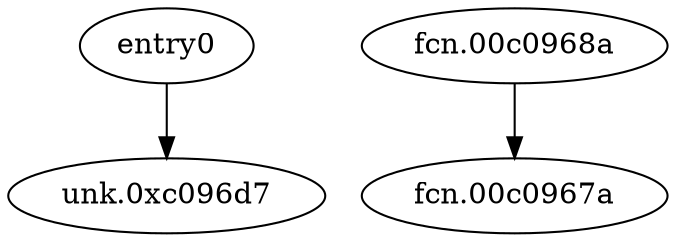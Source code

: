 digraph code {
  "0x00c08a48" [label="entry0"];
  "0x00c08a48" -> "0x00c096d7";
  "0x00c096d7" [label="unk.0xc096d7"];
  "0x00c0968a" [label="fcn.00c0968a"];
  "0x00c0968a" -> "0x00c0967a";
  "0x00c0967a" [label="fcn.00c0967a"];
}